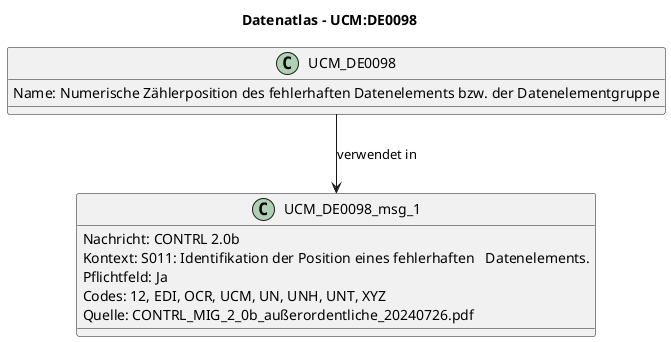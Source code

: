 @startuml
title Datenatlas – UCM:DE0098
class UCM_DE0098 {
  Name: Numerische Zählerposition des fehlerhaften Datenelements bzw. der Datenelementgruppe
}
class UCM_DE0098_msg_1 {
  Nachricht: CONTRL 2.0b
  Kontext: S011: Identifikation der Position eines fehlerhaften   Datenelements.
  Pflichtfeld: Ja
  Codes: 12, EDI, OCR, UCM, UN, UNH, UNT, XYZ
  Quelle: CONTRL_MIG_2_0b_außerordentliche_20240726.pdf
}
UCM_DE0098 --> UCM_DE0098_msg_1 : verwendet in
@enduml